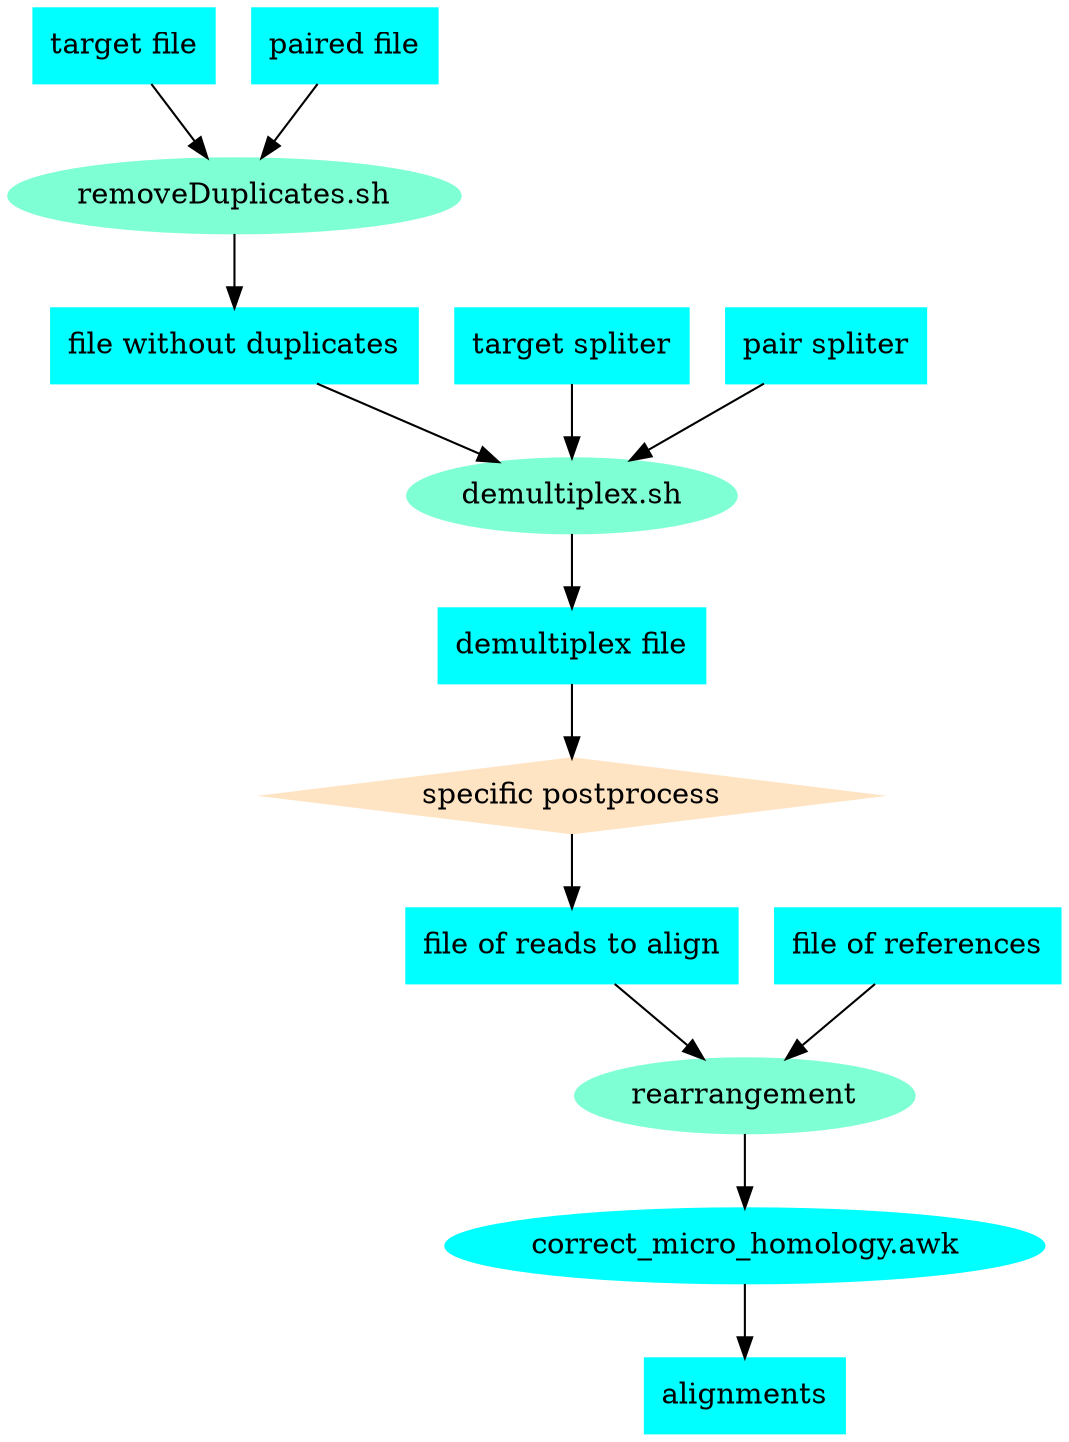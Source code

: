 # export by: dot -Tpdf -o projectLogic.pdf projectLogic.gv

digraph projectLogic
{
    graph [layout = dot]

    node [style=filled, shape=box, color=aqua]
    targetFile [label="target file"]
    pairedFile [label="paired file"]
    removeDup [label="removeDuplicates.sh", shape=ellipse, color=aquamarine]
    nonDupFile [label="file without duplicates"]
    targetSpliter [label="target spliter"]
    pairSpliter [label="pair spliter"]
    demultiplex [label="demultiplex.sh", shape=ellipse, color=aquamarine]
    demultiplexFile [label="demultiplex file"]
    specificPostprocess [label="specific postprocess", shape=diamond, color=bisque]
    postFile [label="file of reads to align"]
    refFile [label="file of references"]
    rearrangement [label="rearrangement", shape=ellipse, color=aquamarine]
    correct [label="correct_micro_homology.awk", shape=ellipse]
    algFile [label="alignments"]

    targetFile -> removeDup -> nonDupFile -> demultiplex -> demultiplexFile -> specificPostprocess -> postFile -> rearrangement -> correct -> algFile
    pairedFile -> removeDup
    targetSpliter -> demultiplex
    pairSpliter -> demultiplex
    refFile -> rearrangement
}